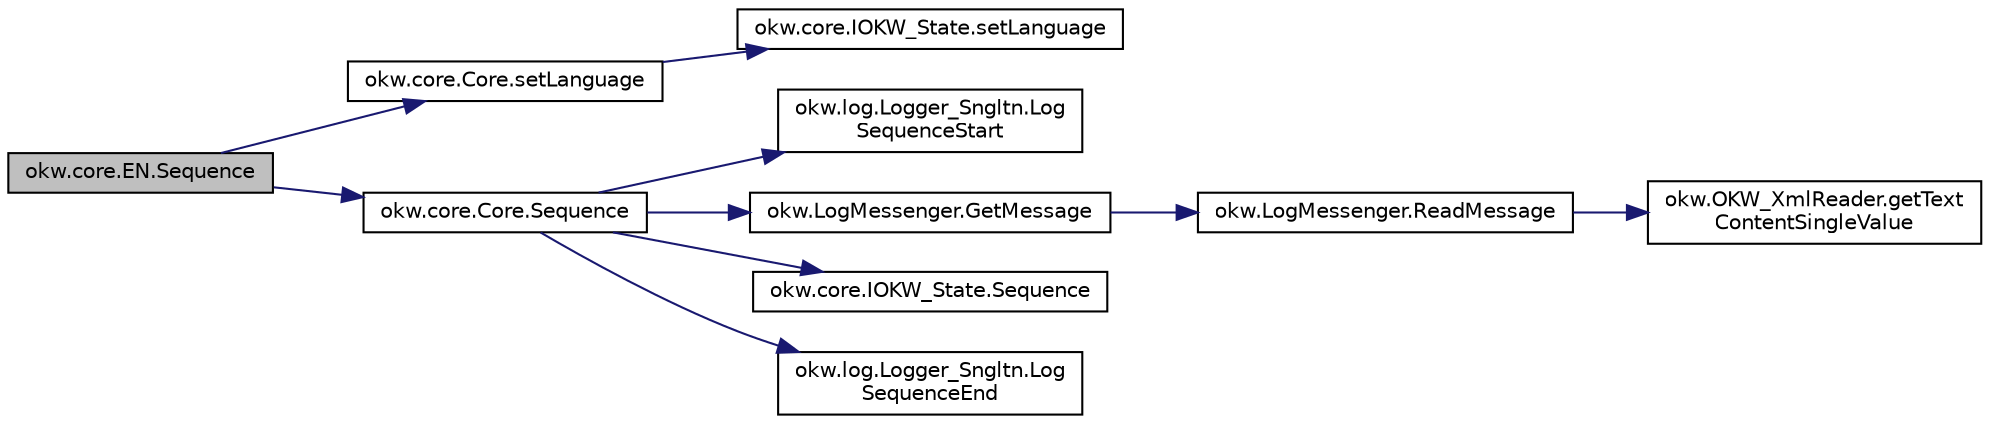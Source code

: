 digraph "okw.core.EN.Sequence"
{
 // INTERACTIVE_SVG=YES
 // LATEX_PDF_SIZE
  edge [fontname="Helvetica",fontsize="10",labelfontname="Helvetica",labelfontsize="10"];
  node [fontname="Helvetica",fontsize="10",shape=record];
  rankdir="LR";
  Node2344 [label="okw.core.EN.Sequence",height=0.2,width=0.4,color="black", fillcolor="grey75", style="filled", fontcolor="black",tooltip="Ruft die Sequenz eines Fensters auf."];
  Node2344 -> Node2345 [color="midnightblue",fontsize="10",style="solid",fontname="Helvetica"];
  Node2345 [label="okw.core.Core.setLanguage",height=0.2,width=0.4,color="black", fillcolor="white", style="filled",URL="$classokw_1_1core_1_1_core.html#ab4e0f723d27cb11c944ec4c82c426100",tooltip="Setzt die Sprache auf den gegebenen wert Language."];
  Node2345 -> Node2346 [color="midnightblue",fontsize="10",style="solid",fontname="Helvetica"];
  Node2346 [label="okw.core.IOKW_State.setLanguage",height=0.2,width=0.4,color="black", fillcolor="white", style="filled",URL="$interfaceokw_1_1core_1_1_i_o_k_w___state.html#a866baa0bde08a47418f54d63bdb56097",tooltip="Interne Methode zum setzen der Sprache für die sprachabhängigen Ausgaben der Dokumentation (Log)."];
  Node2344 -> Node2347 [color="midnightblue",fontsize="10",style="solid",fontname="Helvetica"];
  Node2347 [label="okw.core.Core.Sequence",height=0.2,width=0.4,color="black", fillcolor="white", style="filled",URL="$classokw_1_1core_1_1_core.html#ab0cd601b3ec8b8e20755ed24a3d8680b",tooltip="Ruft die Sequenz eines Fensters auf."];
  Node2347 -> Node2348 [color="midnightblue",fontsize="10",style="solid",fontname="Helvetica"];
  Node2348 [label="okw.log.Logger_Sngltn.Log\lSequenceStart",height=0.2,width=0.4,color="black", fillcolor="white", style="filled",URL="$classokw_1_1log_1_1_logger___sngltn.html#aa33115ed2cc1df4626fac79f1653def2",tooltip="LogSequenceStart: Begin of a Sequence."];
  Node2347 -> Node2349 [color="midnightblue",fontsize="10",style="solid",fontname="Helvetica"];
  Node2349 [label="okw.LogMessenger.GetMessage",height=0.2,width=0.4,color="black", fillcolor="white", style="filled",URL="$classokw_1_1_log_messenger.html#af225d1f037d47b3b085175c09d78bdd2",tooltip="Holt die Log-Meldung für MethodeNmae/Textkey ohne weitere Parameter."];
  Node2349 -> Node2350 [color="midnightblue",fontsize="10",style="solid",fontname="Helvetica"];
  Node2350 [label="okw.LogMessenger.ReadMessage",height=0.2,width=0.4,color="black", fillcolor="white", style="filled",URL="$classokw_1_1_log_messenger.html#a530cd6ab82ec82a04206a2e976ec06e3",tooltip="Interne Kernfunktion holt die Log-Meldung mit Platzhaltern aus der XML-Datei."];
  Node2350 -> Node2351 [color="midnightblue",fontsize="10",style="solid",fontname="Helvetica"];
  Node2351 [label="okw.OKW_XmlReader.getText\lContentSingleValue",height=0.2,width=0.4,color="black", fillcolor="white", style="filled",URL="$classokw_1_1_o_k_w___xml_reader.html#ab920b5335a2e1429c14cc5f8e79f39eb",tooltip="Lies den TextContent eines Tag."];
  Node2347 -> Node2352 [color="midnightblue",fontsize="10",style="solid",fontname="Helvetica"];
  Node2352 [label="okw.core.IOKW_State.Sequence",height=0.2,width=0.4,color="black", fillcolor="white", style="filled",URL="$interfaceokw_1_1core_1_1_i_o_k_w___state.html#a33edc5c4d97bf7f4a35d75619985eac7",tooltip="Ruft die Sequenz eines Fensters auf."];
  Node2347 -> Node2353 [color="midnightblue",fontsize="10",style="solid",fontname="Helvetica"];
  Node2353 [label="okw.log.Logger_Sngltn.Log\lSequenceEnd",height=0.2,width=0.4,color="black", fillcolor="white", style="filled",URL="$classokw_1_1log_1_1_logger___sngltn.html#a1273a6e9464407df7c67cbb1be0edb72",tooltip="LogSequenceEnd:"];
}
